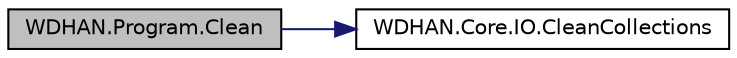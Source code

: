 digraph "WDHAN.Program.Clean"
{
 // LATEX_PDF_SIZE
  edge [fontname="Helvetica",fontsize="10",labelfontname="Helvetica",labelfontsize="10"];
  node [fontname="Helvetica",fontsize="10",shape=record];
  rankdir="LR";
  Node1 [label="WDHAN.Program.Clean",height=0.2,width=0.4,color="black", fillcolor="grey75", style="filled", fontcolor="black",tooltip="Clean the WDHAN output directory"];
  Node1 -> Node2 [color="midnightblue",fontsize="10",style="solid",fontname="Helvetica"];
  Node2 [label="WDHAN.Core.IO.CleanCollections",height=0.2,width=0.4,color="black", fillcolor="white", style="filled",URL="$class_w_d_h_a_n_1_1_core_1_1_i_o.html#ada61a90872f987dc53bcfca8fc3a1c20",tooltip="Clean out the entries field in every collection.json file"];
}
